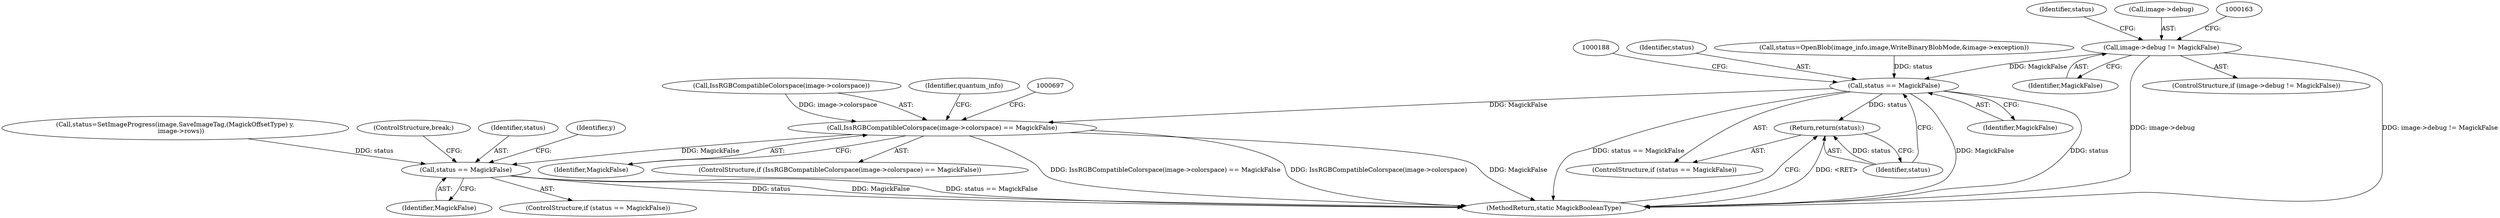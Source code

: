 digraph "0_ImageMagick_424d40ebfcde48bb872eba75179d3d73704fdf1f_0@pointer" {
"1000157" [label="(Call,image->debug != MagickFalse)"];
"1000182" [label="(Call,status == MagickFalse)"];
"1000185" [label="(Return,return(status);)"];
"1000690" [label="(Call,IssRGBCompatibleColorspace(image->colorspace) == MagickFalse)"];
"1000980" [label="(Call,status == MagickFalse)"];
"1000695" [label="(Identifier,MagickFalse)"];
"1000184" [label="(Identifier,MagickFalse)"];
"1000968" [label="(Call,status=SetImageProgress(image,SaveImageTag,(MagickOffsetType) y,\n      image->rows))"];
"1000690" [label="(Call,IssRGBCompatibleColorspace(image->colorspace) == MagickFalse)"];
"1000182" [label="(Call,status == MagickFalse)"];
"1000157" [label="(Call,image->debug != MagickFalse)"];
"1000982" [label="(Identifier,MagickFalse)"];
"1000980" [label="(Call,status == MagickFalse)"];
"1000983" [label="(ControlStructure,break;)"];
"1000186" [label="(Identifier,status)"];
"1000156" [label="(ControlStructure,if (image->debug != MagickFalse))"];
"1000691" [label="(Call,IssRGBCompatibleColorspace(image->colorspace))"];
"1001223" [label="(MethodReturn,static MagickBooleanType)"];
"1000172" [label="(Identifier,status)"];
"1000161" [label="(Identifier,MagickFalse)"];
"1000183" [label="(Identifier,status)"];
"1000158" [label="(Call,image->debug)"];
"1000185" [label="(Return,return(status);)"];
"1000979" [label="(ControlStructure,if (status == MagickFalse))"];
"1000181" [label="(ControlStructure,if (status == MagickFalse))"];
"1000689" [label="(ControlStructure,if (IssRGBCompatibleColorspace(image->colorspace) == MagickFalse))"];
"1000171" [label="(Call,status=OpenBlob(image_info,image,WriteBinaryBlobMode,&image->exception))"];
"1000981" [label="(Identifier,status)"];
"1000702" [label="(Identifier,quantum_info)"];
"1000750" [label="(Identifier,y)"];
"1000157" -> "1000156"  [label="AST: "];
"1000157" -> "1000161"  [label="CFG: "];
"1000158" -> "1000157"  [label="AST: "];
"1000161" -> "1000157"  [label="AST: "];
"1000163" -> "1000157"  [label="CFG: "];
"1000172" -> "1000157"  [label="CFG: "];
"1000157" -> "1001223"  [label="DDG: image->debug != MagickFalse"];
"1000157" -> "1001223"  [label="DDG: image->debug"];
"1000157" -> "1000182"  [label="DDG: MagickFalse"];
"1000182" -> "1000181"  [label="AST: "];
"1000182" -> "1000184"  [label="CFG: "];
"1000183" -> "1000182"  [label="AST: "];
"1000184" -> "1000182"  [label="AST: "];
"1000186" -> "1000182"  [label="CFG: "];
"1000188" -> "1000182"  [label="CFG: "];
"1000182" -> "1001223"  [label="DDG: status == MagickFalse"];
"1000182" -> "1001223"  [label="DDG: MagickFalse"];
"1000182" -> "1001223"  [label="DDG: status"];
"1000171" -> "1000182"  [label="DDG: status"];
"1000182" -> "1000185"  [label="DDG: status"];
"1000182" -> "1000690"  [label="DDG: MagickFalse"];
"1000185" -> "1000181"  [label="AST: "];
"1000185" -> "1000186"  [label="CFG: "];
"1000186" -> "1000185"  [label="AST: "];
"1001223" -> "1000185"  [label="CFG: "];
"1000185" -> "1001223"  [label="DDG: <RET>"];
"1000186" -> "1000185"  [label="DDG: status"];
"1000690" -> "1000689"  [label="AST: "];
"1000690" -> "1000695"  [label="CFG: "];
"1000691" -> "1000690"  [label="AST: "];
"1000695" -> "1000690"  [label="AST: "];
"1000697" -> "1000690"  [label="CFG: "];
"1000702" -> "1000690"  [label="CFG: "];
"1000690" -> "1001223"  [label="DDG: MagickFalse"];
"1000690" -> "1001223"  [label="DDG: IssRGBCompatibleColorspace(image->colorspace) == MagickFalse"];
"1000690" -> "1001223"  [label="DDG: IssRGBCompatibleColorspace(image->colorspace)"];
"1000691" -> "1000690"  [label="DDG: image->colorspace"];
"1000690" -> "1000980"  [label="DDG: MagickFalse"];
"1000980" -> "1000979"  [label="AST: "];
"1000980" -> "1000982"  [label="CFG: "];
"1000981" -> "1000980"  [label="AST: "];
"1000982" -> "1000980"  [label="AST: "];
"1000983" -> "1000980"  [label="CFG: "];
"1000750" -> "1000980"  [label="CFG: "];
"1000980" -> "1001223"  [label="DDG: status"];
"1000980" -> "1001223"  [label="DDG: MagickFalse"];
"1000980" -> "1001223"  [label="DDG: status == MagickFalse"];
"1000968" -> "1000980"  [label="DDG: status"];
}
